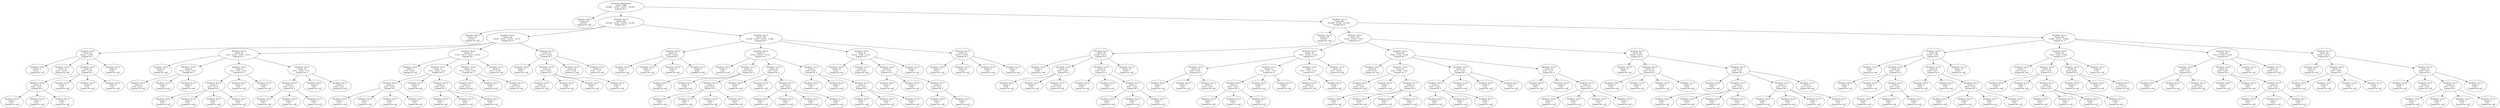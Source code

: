 digraph voting {
decisionDecisionNode4aab7165[label="Attribute: null=Infinity
Count: 1396
0.0:982   3.0:52   2.0:55   1.0:307   
Expand On: 5"];decisionDecisionNode4aab7165 -> decisionDecisionNode3da1c42f;
decisionDecisionNode3da1c42f[label="Attribute: 5=0.0
Count: 476
0.0:476   
Expand On: null"];decisionDecisionNode4aab7165 -> decisionDecisionNode47570945;
decisionDecisionNode47570945[label="Attribute: 5=2.0
Count: 459
0.0:220   3.0:52   2.0:26   1.0:161   
Expand On: 3"];decisionDecisionNode47570945 -> decisionDecisionNode2321b59a;
decisionDecisionNode2321b59a[label="Attribute: 3=0.0
Count: 151
0.0:151   
Expand On: null"];decisionDecisionNode47570945 -> decisionDecisionNode7a19a37a;
decisionDecisionNode7a19a37a[label="Attribute: 3=2.0
Count: 152
0.0:40   3.0:27   2.0:10   1.0:75   
Expand On: 0"];decisionDecisionNode7a19a37a -> decisionDecisionNode293bdd36;
decisionDecisionNode293bdd36[label="Attribute: 0=0.0
Count: 42
0.0:22   1.0:20   
Expand On: 1"];decisionDecisionNode293bdd36 -> decisionDecisionNode19381960;
decisionDecisionNode19381960[label="Attribute: 1=0.0
Count: 11
0.0:11   
Expand On: null"];decisionDecisionNode293bdd36 -> decisionDecisionNode3209fa8f;
decisionDecisionNode3209fa8f[label="Attribute: 1=3.0
Count: 12
0.0:1   1.0:11   
Expand On: null"];decisionDecisionNode293bdd36 -> decisionDecisionNode2d20dbf3;
decisionDecisionNode2d20dbf3[label="Attribute: 1=2.0
Count: 10
0.0:1   1.0:9   
Expand On: 2"];decisionDecisionNode2d20dbf3 -> decisionDecisionNode484845aa;
decisionDecisionNode484845aa[label="Attribute: 2=0.0
Count: 3
0.0:1   1.0:2   
Expand On: 4"];decisionDecisionNode484845aa -> decisionDecisionNoded5c0f9;
decisionDecisionNoded5c0f9[label="Attribute: 4=0.0
Count: 1
0.0:1   
Expand On: null"];decisionDecisionNode484845aa -> decisionDecisionNode25786286;
decisionDecisionNode25786286[label="Attribute: 4=2.0
Count: 1
1.0:1   
Expand On: null"];decisionDecisionNode484845aa -> decisionDecisionNode28c5ea2;
decisionDecisionNode28c5ea2[label="Attribute: 4=1.0
Count: 1
1.0:1   
Expand On: null"];decisionDecisionNode2d20dbf3 -> decisionDecisionNode4d98defc;
decisionDecisionNode4d98defc[label="Attribute: 2=3.0
Count: 3
1.0:3   
Expand On: null"];decisionDecisionNode2d20dbf3 -> decisionDecisionNode6f579a30;
decisionDecisionNode6f579a30[label="Attribute: 2=2.0
Count: 2
1.0:2   
Expand On: null"];decisionDecisionNode2d20dbf3 -> decisionDecisionNode604bfe6b;
decisionDecisionNode604bfe6b[label="Attribute: 2=1.0
Count: 2
1.0:2   
Expand On: null"];decisionDecisionNode293bdd36 -> decisionDecisionNode1d2c5431;
decisionDecisionNode1d2c5431[label="Attribute: 1=1.0
Count: 9
0.0:9   
Expand On: null"];decisionDecisionNode7a19a37a -> decisionDecisionNode494b6bed;
decisionDecisionNode494b6bed[label="Attribute: 0=3.0
Count: 38
0.0:3   3.0:16   2.0:6   1.0:13   
Expand On: 1"];decisionDecisionNode494b6bed -> decisionDecisionNode769aba32;
decisionDecisionNode769aba32[label="Attribute: 1=0.0
Count: 10
1.0:10   
Expand On: null"];decisionDecisionNode494b6bed -> decisionDecisionNode28366573;
decisionDecisionNode28366573[label="Attribute: 1=3.0
Count: 9
0.0:1   3.0:5   2.0:3   
Expand On: 4"];decisionDecisionNode28366573 -> decisionDecisionNodeb3e75a5;
decisionDecisionNodeb3e75a5[label="Attribute: 4=0.0
Count: 4
0.0:1   2.0:3   
Expand On: null"];decisionDecisionNode28366573 -> decisionDecisionNode319da967;
decisionDecisionNode319da967[label="Attribute: 4=2.0
Count: 3
3.0:3   
Expand On: null"];decisionDecisionNode28366573 -> decisionDecisionNode65dcc2a3;
decisionDecisionNode65dcc2a3[label="Attribute: 4=1.0
Count: 2
3.0:2   
Expand On: null"];decisionDecisionNode494b6bed -> decisionDecisionNode6e8f94;
decisionDecisionNode6e8f94[label="Attribute: 1=2.0
Count: 9
0.0:1   3.0:5   2.0:3   
Expand On: 4"];decisionDecisionNode6e8f94 -> decisionDecisionNode5a943dc4;
decisionDecisionNode5a943dc4[label="Attribute: 4=0.0
Count: 4
0.0:1   2.0:3   
Expand On: 2"];decisionDecisionNode5a943dc4 -> decisionDecisionNode3a633d51;
decisionDecisionNode3a633d51[label="Attribute: 2=0.0
Count: 1
0.0:1   
Expand On: null"];decisionDecisionNode5a943dc4 -> decisionDecisionNode494eaec9;
decisionDecisionNode494eaec9[label="Attribute: 2=3.0
Count: 1
2.0:1   
Expand On: null"];decisionDecisionNode5a943dc4 -> decisionDecisionNode4cb533b8;
decisionDecisionNode4cb533b8[label="Attribute: 2=2.0
Count: 1
2.0:1   
Expand On: null"];decisionDecisionNode5a943dc4 -> decisionDecisionNodec569c60;
decisionDecisionNodec569c60[label="Attribute: 2=1.0
Count: 1
2.0:1   
Expand On: null"];decisionDecisionNode6e8f94 -> decisionDecisionNodea3468f4;
decisionDecisionNodea3468f4[label="Attribute: 4=2.0
Count: 3
3.0:3   
Expand On: null"];decisionDecisionNode6e8f94 -> decisionDecisionNode76d67067;
decisionDecisionNode76d67067[label="Attribute: 4=1.0
Count: 2
3.0:2   
Expand On: null"];decisionDecisionNode494b6bed -> decisionDecisionNode786db724;
decisionDecisionNode786db724[label="Attribute: 1=1.0
Count: 10
0.0:1   3.0:6   1.0:3   
Expand On: 4"];decisionDecisionNode786db724 -> decisionDecisionNode6b12da40;
decisionDecisionNode6b12da40[label="Attribute: 4=0.0
Count: 3
0.0:1   1.0:2   
Expand On: 2"];decisionDecisionNode6b12da40 -> decisionDecisionNode22b6d6ab;
decisionDecisionNode22b6d6ab[label="Attribute: 2=0.0
Count: 1
0.0:1   
Expand On: null"];decisionDecisionNode6b12da40 -> decisionDecisionNode11c7865b;
decisionDecisionNode11c7865b[label="Attribute: 2=2.0
Count: 1
1.0:1   
Expand On: null"];decisionDecisionNode6b12da40 -> decisionDecisionNode4245c97b;
decisionDecisionNode4245c97b[label="Attribute: 2=1.0
Count: 1
1.0:1   
Expand On: null"];decisionDecisionNode786db724 -> decisionDecisionNode73aecc3a;
decisionDecisionNode73aecc3a[label="Attribute: 4=2.0
Count: 4
3.0:4   
Expand On: null"];decisionDecisionNode786db724 -> decisionDecisionNode58e22f2b;
decisionDecisionNode58e22f2b[label="Attribute: 4=1.0
Count: 3
3.0:2   1.0:1   
Expand On: null"];decisionDecisionNode7a19a37a -> decisionDecisionNode6986dda3;
decisionDecisionNode6986dda3[label="Attribute: 0=2.0
Count: 37
0.0:4   3.0:11   2.0:4   1.0:18   
Expand On: 1"];decisionDecisionNode6986dda3 -> decisionDecisionNode15412e75;
decisionDecisionNode15412e75[label="Attribute: 1=0.0
Count: 7
0.0:1   1.0:6   
Expand On: null"];decisionDecisionNode6986dda3 -> decisionDecisionNode6a510e39;
decisionDecisionNode6a510e39[label="Attribute: 1=3.0
Count: 11
0.0:1   3.0:6   2.0:4   
Expand On: 4"];decisionDecisionNode6a510e39 -> decisionDecisionNode6f7cf6b6;
decisionDecisionNode6f7cf6b6[label="Attribute: 4=0.0
Count: 4
0.0:1   2.0:3   
Expand On: 2"];decisionDecisionNode6f7cf6b6 -> decisionDecisionNode75295fe8;
decisionDecisionNode75295fe8[label="Attribute: 2=0.0
Count: 1
0.0:1   
Expand On: null"];decisionDecisionNode6f7cf6b6 -> decisionDecisionNode6f57b46f;
decisionDecisionNode6f57b46f[label="Attribute: 2=3.0
Count: 1
2.0:1   
Expand On: null"];decisionDecisionNode6f7cf6b6 -> decisionDecisionNode67071c84;
decisionDecisionNode67071c84[label="Attribute: 2=2.0
Count: 1
2.0:1   
Expand On: null"];decisionDecisionNode6f7cf6b6 -> decisionDecisionNode3e152f4;
decisionDecisionNode3e152f4[label="Attribute: 2=1.0
Count: 1
2.0:1   
Expand On: null"];decisionDecisionNode6a510e39 -> decisionDecisionNode3e0d1329;
decisionDecisionNode3e0d1329[label="Attribute: 4=2.0
Count: 4
3.0:4   
Expand On: null"];decisionDecisionNode6a510e39 -> decisionDecisionNode4c650892;
decisionDecisionNode4c650892[label="Attribute: 4=1.0
Count: 3
3.0:2   2.0:1   
Expand On: 2"];decisionDecisionNode4c650892 -> decisionDecisionNode7d15d06c;
decisionDecisionNode7d15d06c[label="Attribute: 2=0.0
Count: 1
2.0:1   
Expand On: null"];decisionDecisionNode4c650892 -> decisionDecisionNode2326a29c;
decisionDecisionNode2326a29c[label="Attribute: 2=3.0
Count: 1
3.0:1   
Expand On: null"];decisionDecisionNode4c650892 -> decisionDecisionNode3d7dc1cb;
decisionDecisionNode3d7dc1cb[label="Attribute: 2=2.0
Count: 1
3.0:1   
Expand On: null"];decisionDecisionNode6986dda3 -> decisionDecisionNodeb3e15f7;
decisionDecisionNodeb3e15f7[label="Attribute: 1=2.0
Count: 10
0.0:1   3.0:5   1.0:4   
Expand On: 4"];decisionDecisionNodeb3e15f7 -> decisionDecisionNode191410e5;
decisionDecisionNode191410e5[label="Attribute: 4=0.0
Count: 4
0.0:1   1.0:3   
Expand On: null"];decisionDecisionNodeb3e15f7 -> decisionDecisionNode7461373f;
decisionDecisionNode7461373f[label="Attribute: 4=2.0
Count: 3
3.0:3   
Expand On: null"];decisionDecisionNodeb3e15f7 -> decisionDecisionNode1a7244ca;
decisionDecisionNode1a7244ca[label="Attribute: 4=1.0
Count: 3
3.0:2   1.0:1   
Expand On: null"];decisionDecisionNode6986dda3 -> decisionDecisionNode44023756;
decisionDecisionNode44023756[label="Attribute: 1=1.0
Count: 9
0.0:1   1.0:8   
Expand On: null"];decisionDecisionNode7a19a37a -> decisionDecisionNode6d7f11fb;
decisionDecisionNode6d7f11fb[label="Attribute: 0=1.0
Count: 35
0.0:11   1.0:24   
Expand On: 1"];decisionDecisionNode6d7f11fb -> decisionDecisionNode3175ade6;
decisionDecisionNode3175ade6[label="Attribute: 1=0.0
Count: 8
0.0:8   
Expand On: null"];decisionDecisionNode6d7f11fb -> decisionDecisionNode24ebf068;
decisionDecisionNode24ebf068[label="Attribute: 1=3.0
Count: 9
0.0:1   1.0:8   
Expand On: 2"];decisionDecisionNode24ebf068 -> decisionDecisionNode7df44ec7;
decisionDecisionNode7df44ec7[label="Attribute: 2=0.0
Count: 2
0.0:1   1.0:1   
Expand On: null"];decisionDecisionNode24ebf068 -> decisionDecisionNode32602b6b;
decisionDecisionNode32602b6b[label="Attribute: 2=3.0
Count: 2
1.0:2   
Expand On: null"];decisionDecisionNode24ebf068 -> decisionDecisionNode47c297a3;
decisionDecisionNode47c297a3[label="Attribute: 2=2.0
Count: 3
1.0:3   
Expand On: null"];decisionDecisionNode24ebf068 -> decisionDecisionNode38717323;
decisionDecisionNode38717323[label="Attribute: 2=1.0
Count: 2
1.0:2   
Expand On: null"];decisionDecisionNode6d7f11fb -> decisionDecisionNode203e1bc8;
decisionDecisionNode203e1bc8[label="Attribute: 1=2.0
Count: 10
0.0:1   1.0:9   
Expand On: null"];decisionDecisionNode6d7f11fb -> decisionDecisionNode4d91f801;
decisionDecisionNode4d91f801[label="Attribute: 1=1.0
Count: 8
0.0:1   1.0:7   
Expand On: null"];decisionDecisionNode47570945 -> decisionDecisionNode2a313170;
decisionDecisionNode2a313170[label="Attribute: 3=1.0
Count: 156
0.0:29   3.0:25   2.0:16   1.0:86   
Expand On: 0"];decisionDecisionNode2a313170 -> decisionDecisionNode3a4c5b4;
decisionDecisionNode3a4c5b4[label="Attribute: 0=0.0
Count: 37
0.0:18   1.0:19   
Expand On: 1"];decisionDecisionNode3a4c5b4 -> decisionDecisionNode36afae4a;
decisionDecisionNode36afae4a[label="Attribute: 1=0.0
Count: 9
0.0:9   
Expand On: null"];decisionDecisionNode3a4c5b4 -> decisionDecisionNode47db9852;
decisionDecisionNode47db9852[label="Attribute: 1=3.0
Count: 11
1.0:11   
Expand On: null"];decisionDecisionNode3a4c5b4 -> decisionDecisionNode21ed5459;
decisionDecisionNode21ed5459[label="Attribute: 1=2.0
Count: 8
1.0:8   
Expand On: null"];decisionDecisionNode3a4c5b4 -> decisionDecisionNode643cb075;
decisionDecisionNode643cb075[label="Attribute: 1=1.0
Count: 9
0.0:9   
Expand On: null"];decisionDecisionNode2a313170 -> decisionDecisionNode4c6504bc;
decisionDecisionNode4c6504bc[label="Attribute: 0=3.0
Count: 37
3.0:15   2.0:10   1.0:12   
Expand On: 1"];decisionDecisionNode4c6504bc -> decisionDecisionNode7c19f9d2;
decisionDecisionNode7c19f9d2[label="Attribute: 1=0.0
Count: 8
1.0:8   
Expand On: null"];decisionDecisionNode4c6504bc -> decisionDecisionNoded6089a5;
decisionDecisionNoded6089a5[label="Attribute: 1=3.0
Count: 11
3.0:6   2.0:5   
Expand On: 4"];decisionDecisionNoded6089a5 -> decisionDecisionNode3cecb67f;
decisionDecisionNode3cecb67f[label="Attribute: 4=0.0
Count: 3
2.0:3   
Expand On: null"];decisionDecisionNoded6089a5 -> decisionDecisionNode58c16b18;
decisionDecisionNode58c16b18[label="Attribute: 4=2.0
Count: 4
3.0:4   
Expand On: null"];decisionDecisionNoded6089a5 -> decisionDecisionNode25e222e;
decisionDecisionNode25e222e[label="Attribute: 4=1.0
Count: 4
3.0:2   2.0:2   
Expand On: 2"];decisionDecisionNode25e222e -> decisionDecisionNode7215fb38;
decisionDecisionNode7215fb38[label="Attribute: 2=0.0
Count: 1
2.0:1   
Expand On: null"];decisionDecisionNode25e222e -> decisionDecisionNode120540c;
decisionDecisionNode120540c[label="Attribute: 2=3.0
Count: 1
3.0:1   
Expand On: null"];decisionDecisionNode25e222e -> decisionDecisionNode716de067;
decisionDecisionNode716de067[label="Attribute: 2=2.0
Count: 1
3.0:1   
Expand On: null"];decisionDecisionNode25e222e -> decisionDecisionNode64a7c45e;
decisionDecisionNode64a7c45e[label="Attribute: 2=1.0
Count: 1
2.0:1   
Expand On: null"];decisionDecisionNode4c6504bc -> decisionDecisionNode424d2af2;
decisionDecisionNode424d2af2[label="Attribute: 1=2.0
Count: 10
3.0:5   2.0:5   
Expand On: 4"];decisionDecisionNode424d2af2 -> decisionDecisionNode583e97df;
decisionDecisionNode583e97df[label="Attribute: 4=0.0
Count: 3
2.0:3   
Expand On: null"];decisionDecisionNode424d2af2 -> decisionDecisionNode7564debb;
decisionDecisionNode7564debb[label="Attribute: 4=2.0
Count: 3
3.0:3   
Expand On: null"];decisionDecisionNode424d2af2 -> decisionDecisionNode315b0333;
decisionDecisionNode315b0333[label="Attribute: 4=1.0
Count: 4
3.0:2   2.0:2   
Expand On: 2"];decisionDecisionNode315b0333 -> decisionDecisionNode4e2f2295;
decisionDecisionNode4e2f2295[label="Attribute: 2=0.0
Count: 1
2.0:1   
Expand On: null"];decisionDecisionNode315b0333 -> decisionDecisionNode78878c4c;
decisionDecisionNode78878c4c[label="Attribute: 2=3.0
Count: 1
3.0:1   
Expand On: null"];decisionDecisionNode315b0333 -> decisionDecisionNodeb0c0f66;
decisionDecisionNodeb0c0f66[label="Attribute: 2=2.0
Count: 1
3.0:1   
Expand On: null"];decisionDecisionNode315b0333 -> decisionDecisionNode44c6f734;
decisionDecisionNode44c6f734[label="Attribute: 2=1.0
Count: 1
2.0:1   
Expand On: null"];decisionDecisionNode4c6504bc -> decisionDecisionNode628f9a32;
decisionDecisionNode628f9a32[label="Attribute: 1=1.0
Count: 8
3.0:4   1.0:4   
Expand On: 4"];decisionDecisionNode628f9a32 -> decisionDecisionNode41d47b2b;
decisionDecisionNode41d47b2b[label="Attribute: 4=0.0
Count: 2
1.0:2   
Expand On: null"];decisionDecisionNode628f9a32 -> decisionDecisionNode64e265d0;
decisionDecisionNode64e265d0[label="Attribute: 4=2.0
Count: 3
3.0:3   
Expand On: null"];decisionDecisionNode628f9a32 -> decisionDecisionNode4b8a6e6e;
decisionDecisionNode4b8a6e6e[label="Attribute: 4=1.0
Count: 3
3.0:1   1.0:2   
Expand On: 2"];decisionDecisionNode4b8a6e6e -> decisionDecisionNode6d581e80;
decisionDecisionNode6d581e80[label="Attribute: 2=0.0
Count: 1
1.0:1   
Expand On: null"];decisionDecisionNode4b8a6e6e -> decisionDecisionNode343a9d95;
decisionDecisionNode343a9d95[label="Attribute: 2=3.0
Count: 1
3.0:1   
Expand On: null"];decisionDecisionNode4b8a6e6e -> decisionDecisionNode743fbbfc;
decisionDecisionNode743fbbfc[label="Attribute: 2=1.0
Count: 1
1.0:1   
Expand On: null"];decisionDecisionNode2a313170 -> decisionDecisionNode44ed904;
decisionDecisionNode44ed904[label="Attribute: 0=2.0
Count: 41
3.0:10   2.0:6   1.0:25   
Expand On: 1"];decisionDecisionNode44ed904 -> decisionDecisionNode548997d1;
decisionDecisionNode548997d1[label="Attribute: 1=0.0
Count: 12
1.0:12   
Expand On: null"];decisionDecisionNode44ed904 -> decisionDecisionNode154e45b3;
decisionDecisionNode154e45b3[label="Attribute: 1=3.0
Count: 11
3.0:5   2.0:6   
Expand On: null"];decisionDecisionNode44ed904 -> decisionDecisionNode45c1f5b2;
decisionDecisionNode45c1f5b2[label="Attribute: 1=2.0
Count: 9
3.0:5   1.0:4   
Expand On: 4"];decisionDecisionNode45c1f5b2 -> decisionDecisionNode40e99ce5;
decisionDecisionNode40e99ce5[label="Attribute: 4=0.0
Count: 3
1.0:3   
Expand On: null"];decisionDecisionNode45c1f5b2 -> decisionDecisionNode293b9fae;
decisionDecisionNode293b9fae[label="Attribute: 4=2.0
Count: 4
3.0:4   
Expand On: null"];decisionDecisionNode45c1f5b2 -> decisionDecisionNode9706da8;
decisionDecisionNode9706da8[label="Attribute: 4=1.0
Count: 2
3.0:1   1.0:1   
Expand On: 2"];decisionDecisionNode9706da8 -> decisionDecisionNode342f356f;
decisionDecisionNode342f356f[label="Attribute: 2=0.0
Count: 1
1.0:1   
Expand On: null"];decisionDecisionNode9706da8 -> decisionDecisionNode75d252d;
decisionDecisionNode75d252d[label="Attribute: 2=3.0
Count: 1
3.0:1   
Expand On: null"];decisionDecisionNode44ed904 -> decisionDecisionNode7433b121;
decisionDecisionNode7433b121[label="Attribute: 1=1.0
Count: 9
1.0:9   
Expand On: null"];decisionDecisionNode2a313170 -> decisionDecisionNode6db22920;
decisionDecisionNode6db22920[label="Attribute: 0=1.0
Count: 41
0.0:11   1.0:30   
Expand On: 1"];decisionDecisionNode6db22920 -> decisionDecisionNode4baa2c23;
decisionDecisionNode4baa2c23[label="Attribute: 1=0.0
Count: 11
0.0:11   
Expand On: null"];decisionDecisionNode6db22920 -> decisionDecisionNode1137d4a4;
decisionDecisionNode1137d4a4[label="Attribute: 1=3.0
Count: 12
1.0:12   
Expand On: null"];decisionDecisionNode6db22920 -> decisionDecisionNode686963d0;
decisionDecisionNode686963d0[label="Attribute: 1=2.0
Count: 9
1.0:9   
Expand On: null"];decisionDecisionNode6db22920 -> decisionDecisionNode5f18223d;
decisionDecisionNode5f18223d[label="Attribute: 1=1.0
Count: 9
1.0:9   
Expand On: null"];decisionDecisionNode4aab7165 -> decisionDecisionNode29700391;
decisionDecisionNode29700391[label="Attribute: 5=1.0
Count: 461
0.0:286   2.0:29   1.0:146   
Expand On: 3"];decisionDecisionNode29700391 -> decisionDecisionNode78fa39d7;
decisionDecisionNode78fa39d7[label="Attribute: 3=0.0
Count: 155
0.0:155   
Expand On: null"];decisionDecisionNode29700391 -> decisionDecisionNode73eb904d;
decisionDecisionNode73eb904d[label="Attribute: 3=2.0
Count: 156
0.0:63   2.0:16   1.0:77   
Expand On: 0"];decisionDecisionNode73eb904d -> decisionDecisionNode6e4eeaaf;
decisionDecisionNode6e4eeaaf[label="Attribute: 0=0.0
Count: 39
0.0:28   1.0:11   
Expand On: 1"];decisionDecisionNode6e4eeaaf -> decisionDecisionNode7f11bfbc;
decisionDecisionNode7f11bfbc[label="Attribute: 1=0.0
Count: 9
0.0:9   
Expand On: null"];decisionDecisionNode6e4eeaaf -> decisionDecisionNode664310d0;
decisionDecisionNode664310d0[label="Attribute: 1=3.0
Count: 11
0.0:5   1.0:6   
Expand On: 4"];decisionDecisionNode664310d0 -> decisionDecisionNode3d04fc23;
decisionDecisionNode3d04fc23[label="Attribute: 4=0.0
Count: 4
0.0:4   
Expand On: null"];decisionDecisionNode664310d0 -> decisionDecisionNode12457d21;
decisionDecisionNode12457d21[label="Attribute: 4=2.0
Count: 3
1.0:3   
Expand On: null"];decisionDecisionNode664310d0 -> decisionDecisionNode101a0ae6;
decisionDecisionNode101a0ae6[label="Attribute: 4=1.0
Count: 4
0.0:1   1.0:3   
Expand On: null"];decisionDecisionNode6e4eeaaf -> decisionDecisionNode1dc18a4c;
decisionDecisionNode1dc18a4c[label="Attribute: 1=2.0
Count: 9
0.0:4   1.0:5   
Expand On: 4"];decisionDecisionNode1dc18a4c -> decisionDecisionNoded5e92d7;
decisionDecisionNoded5e92d7[label="Attribute: 4=0.0
Count: 3
0.0:3   
Expand On: null"];decisionDecisionNode1dc18a4c -> decisionDecisionNode3bfa681c;
decisionDecisionNode3bfa681c[label="Attribute: 4=2.0
Count: 3
1.0:3   
Expand On: null"];decisionDecisionNode1dc18a4c -> decisionDecisionNode34c92507;
decisionDecisionNode34c92507[label="Attribute: 4=1.0
Count: 3
0.0:1   1.0:2   
Expand On: 2"];decisionDecisionNode34c92507 -> decisionDecisionNode19e09a4;
decisionDecisionNode19e09a4[label="Attribute: 2=0.0
Count: 1
0.0:1   
Expand On: null"];decisionDecisionNode34c92507 -> decisionDecisionNode2e8aeed0;
decisionDecisionNode2e8aeed0[label="Attribute: 2=2.0
Count: 1
1.0:1   
Expand On: null"];decisionDecisionNode34c92507 -> decisionDecisionNode2344b18f;
decisionDecisionNode2344b18f[label="Attribute: 2=1.0
Count: 1
1.0:1   
Expand On: null"];decisionDecisionNode6e4eeaaf -> decisionDecisionNode72e5355f;
decisionDecisionNode72e5355f[label="Attribute: 1=1.0
Count: 10
0.0:10   
Expand On: null"];decisionDecisionNode73eb904d -> decisionDecisionNode26132ae7;
decisionDecisionNode26132ae7[label="Attribute: 0=3.0
Count: 38
0.0:7   2.0:10   1.0:21   
Expand On: 1"];decisionDecisionNode26132ae7 -> decisionDecisionNode3465b738;
decisionDecisionNode3465b738[label="Attribute: 1=0.0
Count: 10
0.0:4   1.0:6   
Expand On: 4"];decisionDecisionNode3465b738 -> decisionDecisionNode1dfd868;
decisionDecisionNode1dfd868[label="Attribute: 4=0.0
Count: 3
0.0:3   
Expand On: null"];decisionDecisionNode3465b738 -> decisionDecisionNodeef894ce;
decisionDecisionNodeef894ce[label="Attribute: 4=2.0
Count: 3
1.0:3   
Expand On: null"];decisionDecisionNode3465b738 -> decisionDecisionNode61f1680f;
decisionDecisionNode61f1680f[label="Attribute: 4=1.0
Count: 4
0.0:1   1.0:3   
Expand On: null"];decisionDecisionNode26132ae7 -> decisionDecisionNode2fe6e305;
decisionDecisionNode2fe6e305[label="Attribute: 1=3.0
Count: 10
0.0:1   2.0:7   1.0:2   
Expand On: 4"];decisionDecisionNode2fe6e305 -> decisionDecisionNode5f4275d4;
decisionDecisionNode5f4275d4[label="Attribute: 4=0.0
Count: 3
0.0:1   1.0:2   
Expand On: 2"];decisionDecisionNode5f4275d4 -> decisionDecisionNode445e228;
decisionDecisionNode445e228[label="Attribute: 2=0.0
Count: 1
0.0:1   
Expand On: null"];decisionDecisionNode5f4275d4 -> decisionDecisionNode802b249;
decisionDecisionNode802b249[label="Attribute: 2=3.0
Count: 1
1.0:1   
Expand On: null"];decisionDecisionNode5f4275d4 -> decisionDecisionNode6906daba;
decisionDecisionNode6906daba[label="Attribute: 2=2.0
Count: 1
1.0:1   
Expand On: null"];decisionDecisionNode2fe6e305 -> decisionDecisionNode41021f34;
decisionDecisionNode41021f34[label="Attribute: 4=2.0
Count: 4
2.0:4   
Expand On: null"];decisionDecisionNode2fe6e305 -> decisionDecisionNode724eb043;
decisionDecisionNode724eb043[label="Attribute: 4=1.0
Count: 3
2.0:3   
Expand On: null"];decisionDecisionNode26132ae7 -> decisionDecisionNodec163956;
decisionDecisionNodec163956[label="Attribute: 1=2.0
Count: 7
0.0:1   2.0:3   1.0:3   
Expand On: 4"];decisionDecisionNodec163956 -> decisionDecisionNode70e434d;
decisionDecisionNode70e434d[label="Attribute: 4=0.0
Count: 4
0.0:1   1.0:3   
Expand On: null"];decisionDecisionNodec163956 -> decisionDecisionNode396477d9;
decisionDecisionNode396477d9[label="Attribute: 4=2.0
Count: 3
2.0:3   
Expand On: null"];decisionDecisionNode26132ae7 -> decisionDecisionNode72f864fe;
decisionDecisionNode72f864fe[label="Attribute: 1=1.0
Count: 11
0.0:1   1.0:10   
Expand On: null"];decisionDecisionNode73eb904d -> decisionDecisionNode11ae9aaa;
decisionDecisionNode11ae9aaa[label="Attribute: 0=2.0
Count: 40
0.0:8   2.0:6   1.0:26   
Expand On: 1"];decisionDecisionNode11ae9aaa -> decisionDecisionNode5e2c17f7;
decisionDecisionNode5e2c17f7[label="Attribute: 1=0.0
Count: 9
0.0:3   1.0:6   
Expand On: null"];decisionDecisionNode11ae9aaa -> decisionDecisionNode20d9896e;
decisionDecisionNode20d9896e[label="Attribute: 1=3.0
Count: 11
0.0:1   2.0:6   1.0:4   
Expand On: 4"];decisionDecisionNode20d9896e -> decisionDecisionNode29cda59b;
decisionDecisionNode29cda59b[label="Attribute: 4=0.0
Count: 4
0.0:1   1.0:3   
Expand On: null"];decisionDecisionNode20d9896e -> decisionDecisionNode7c33788d;
decisionDecisionNode7c33788d[label="Attribute: 4=2.0
Count: 3
2.0:3   
Expand On: null"];decisionDecisionNode20d9896e -> decisionDecisionNode172fb0af;
decisionDecisionNode172fb0af[label="Attribute: 4=1.0
Count: 4
2.0:3   1.0:1   
Expand On: 2"];decisionDecisionNode172fb0af -> decisionDecisionNode3bf8bd0d;
decisionDecisionNode3bf8bd0d[label="Attribute: 2=0.0
Count: 1
1.0:1   
Expand On: null"];decisionDecisionNode172fb0af -> decisionDecisionNode4743bf3d;
decisionDecisionNode4743bf3d[label="Attribute: 2=3.0
Count: 1
2.0:1   
Expand On: null"];decisionDecisionNode172fb0af -> decisionDecisionNode30c06258;
decisionDecisionNode30c06258[label="Attribute: 2=2.0
Count: 1
2.0:1   
Expand On: null"];decisionDecisionNode172fb0af -> decisionDecisionNode26789869;
decisionDecisionNode26789869[label="Attribute: 2=1.0
Count: 1
2.0:1   
Expand On: null"];decisionDecisionNode11ae9aaa -> decisionDecisionNode375e293a;
decisionDecisionNode375e293a[label="Attribute: 1=2.0
Count: 10
0.0:1   1.0:9   
Expand On: 2"];decisionDecisionNode375e293a -> decisionDecisionNode6e4bb3c;
decisionDecisionNode6e4bb3c[label="Attribute: 2=0.0
Count: 3
0.0:1   1.0:2   
Expand On: 4"];decisionDecisionNode6e4bb3c -> decisionDecisionNode12c063ad;
decisionDecisionNode12c063ad[label="Attribute: 4=0.0
Count: 1
0.0:1   
Expand On: null"];decisionDecisionNode6e4bb3c -> decisionDecisionNode14cffc79;
decisionDecisionNode14cffc79[label="Attribute: 4=2.0
Count: 1
1.0:1   
Expand On: null"];decisionDecisionNode6e4bb3c -> decisionDecisionNode62c8769b;
decisionDecisionNode62c8769b[label="Attribute: 4=1.0
Count: 1
1.0:1   
Expand On: null"];decisionDecisionNode375e293a -> decisionDecisionNode56e2ecc7;
decisionDecisionNode56e2ecc7[label="Attribute: 2=3.0
Count: 2
1.0:2   
Expand On: null"];decisionDecisionNode375e293a -> decisionDecisionNode4c272961;
decisionDecisionNode4c272961[label="Attribute: 2=2.0
Count: 2
1.0:2   
Expand On: null"];decisionDecisionNode375e293a -> decisionDecisionNode1f0dc656;
decisionDecisionNode1f0dc656[label="Attribute: 2=1.0
Count: 3
1.0:3   
Expand On: null"];decisionDecisionNode11ae9aaa -> decisionDecisionNode41584807;
decisionDecisionNode41584807[label="Attribute: 1=1.0
Count: 10
0.0:3   1.0:7   
Expand On: 4"];decisionDecisionNode41584807 -> decisionDecisionNodeae0e515;
decisionDecisionNodeae0e515[label="Attribute: 4=0.0
Count: 2
0.0:2   
Expand On: null"];decisionDecisionNode41584807 -> decisionDecisionNode32dfcb47;
decisionDecisionNode32dfcb47[label="Attribute: 4=2.0
Count: 4
1.0:4   
Expand On: null"];decisionDecisionNode41584807 -> decisionDecisionNode29abc69;
decisionDecisionNode29abc69[label="Attribute: 4=1.0
Count: 4
0.0:1   1.0:3   
Expand On: 2"];decisionDecisionNode29abc69 -> decisionDecisionNode7cc792d4;
decisionDecisionNode7cc792d4[label="Attribute: 2=0.0
Count: 1
0.0:1   
Expand On: null"];decisionDecisionNode29abc69 -> decisionDecisionNode1278dc4c;
decisionDecisionNode1278dc4c[label="Attribute: 2=3.0
Count: 1
1.0:1   
Expand On: null"];decisionDecisionNode29abc69 -> decisionDecisionNode3cc70b0d;
decisionDecisionNode3cc70b0d[label="Attribute: 2=2.0
Count: 1
1.0:1   
Expand On: null"];decisionDecisionNode29abc69 -> decisionDecisionNode2fa6a1a7;
decisionDecisionNode2fa6a1a7[label="Attribute: 2=1.0
Count: 1
1.0:1   
Expand On: null"];decisionDecisionNode73eb904d -> decisionDecisionNode64bef361;
decisionDecisionNode64bef361[label="Attribute: 0=1.0
Count: 39
0.0:20   1.0:19   
Expand On: 4"];decisionDecisionNode64bef361 -> decisionDecisionNode345c98f3;
decisionDecisionNode345c98f3[label="Attribute: 4=0.0
Count: 11
0.0:11   
Expand On: null"];decisionDecisionNode64bef361 -> decisionDecisionNode2b3d9460;
decisionDecisionNode2b3d9460[label="Attribute: 4=2.0
Count: 15
0.0:3   1.0:12   
Expand On: 1"];decisionDecisionNode2b3d9460 -> decisionDecisionNode57d840cd;
decisionDecisionNode57d840cd[label="Attribute: 1=0.0
Count: 3
0.0:3   
Expand On: null"];decisionDecisionNode2b3d9460 -> decisionDecisionNode36867fc9;
decisionDecisionNode36867fc9[label="Attribute: 1=3.0
Count: 4
1.0:4   
Expand On: null"];decisionDecisionNode2b3d9460 -> decisionDecisionNode382f8116;
decisionDecisionNode382f8116[label="Attribute: 1=2.0
Count: 4
1.0:4   
Expand On: null"];decisionDecisionNode2b3d9460 -> decisionDecisionNode36c3e82b;
decisionDecisionNode36c3e82b[label="Attribute: 1=1.0
Count: 4
1.0:4   
Expand On: null"];decisionDecisionNode64bef361 -> decisionDecisionNode77bf7b23;
decisionDecisionNode77bf7b23[label="Attribute: 4=1.0
Count: 13
0.0:6   1.0:7   
Expand On: 1"];decisionDecisionNode77bf7b23 -> decisionDecisionNode3c2d7440;
decisionDecisionNode3c2d7440[label="Attribute: 1=0.0
Count: 3
0.0:3   
Expand On: null"];decisionDecisionNode77bf7b23 -> decisionDecisionNode4c2b349d;
decisionDecisionNode4c2b349d[label="Attribute: 1=3.0
Count: 4
0.0:1   1.0:3   
Expand On: 2"];decisionDecisionNode4c2b349d -> decisionDecisionNode288b567c;
decisionDecisionNode288b567c[label="Attribute: 2=0.0
Count: 1
0.0:1   
Expand On: null"];decisionDecisionNode4c2b349d -> decisionDecisionNode53dafbaf;
decisionDecisionNode53dafbaf[label="Attribute: 2=3.0
Count: 1
1.0:1   
Expand On: null"];decisionDecisionNode4c2b349d -> decisionDecisionNode4dc1c92b;
decisionDecisionNode4dc1c92b[label="Attribute: 2=2.0
Count: 1
1.0:1   
Expand On: null"];decisionDecisionNode4c2b349d -> decisionDecisionNode6d7e4dee;
decisionDecisionNode6d7e4dee[label="Attribute: 2=1.0
Count: 1
1.0:1   
Expand On: null"];decisionDecisionNode77bf7b23 -> decisionDecisionNode7f2e7c6a;
decisionDecisionNode7f2e7c6a[label="Attribute: 1=2.0
Count: 4
0.0:1   1.0:3   
Expand On: 2"];decisionDecisionNode7f2e7c6a -> decisionDecisionNode44ea5461;
decisionDecisionNode44ea5461[label="Attribute: 2=0.0
Count: 1
0.0:1   
Expand On: null"];decisionDecisionNode7f2e7c6a -> decisionDecisionNode7449cf9f;
decisionDecisionNode7449cf9f[label="Attribute: 2=3.0
Count: 1
1.0:1   
Expand On: null"];decisionDecisionNode7f2e7c6a -> decisionDecisionNode19de0b5e;
decisionDecisionNode19de0b5e[label="Attribute: 2=2.0
Count: 1
1.0:1   
Expand On: null"];decisionDecisionNode7f2e7c6a -> decisionDecisionNode40bc5596;
decisionDecisionNode40bc5596[label="Attribute: 2=1.0
Count: 1
1.0:1   
Expand On: null"];decisionDecisionNode77bf7b23 -> decisionDecisionNodec970c0e;
decisionDecisionNodec970c0e[label="Attribute: 1=1.0
Count: 2
0.0:1   1.0:1   
Expand On: null"];decisionDecisionNode29700391 -> decisionDecisionNode10987197;
decisionDecisionNode10987197[label="Attribute: 3=1.0
Count: 150
0.0:68   2.0:13   1.0:69   
Expand On: 0"];decisionDecisionNode10987197 -> decisionDecisionNode8497904;
decisionDecisionNode8497904[label="Attribute: 0=0.0
Count: 38
0.0:30   1.0:8   
Expand On: 1"];decisionDecisionNode8497904 -> decisionDecisionNodefa7f9dc;
decisionDecisionNodefa7f9dc[label="Attribute: 1=0.0
Count: 7
0.0:7   
Expand On: null"];decisionDecisionNode8497904 -> decisionDecisionNode5d04e28b;
decisionDecisionNode5d04e28b[label="Attribute: 1=3.0
Count: 10
0.0:5   1.0:5   
Expand On: 4"];decisionDecisionNode5d04e28b -> decisionDecisionNode6bb54362;
decisionDecisionNode6bb54362[label="Attribute: 4=0.0
Count: 4
0.0:4   
Expand On: null"];decisionDecisionNode5d04e28b -> decisionDecisionNode495b0e2c;
decisionDecisionNode495b0e2c[label="Attribute: 4=2.0
Count: 3
1.0:3   
Expand On: null"];decisionDecisionNode5d04e28b -> decisionDecisionNode78ff9053;
decisionDecisionNode78ff9053[label="Attribute: 4=1.0
Count: 3
0.0:1   1.0:2   
Expand On: 2"];decisionDecisionNode78ff9053 -> decisionDecisionNode525c7734;
decisionDecisionNode525c7734[label="Attribute: 2=0.0
Count: 1
0.0:1   
Expand On: null"];decisionDecisionNode78ff9053 -> decisionDecisionNode3496212a;
decisionDecisionNode3496212a[label="Attribute: 2=3.0
Count: 1
1.0:1   
Expand On: null"];decisionDecisionNode78ff9053 -> decisionDecisionNode6c5b675e;
decisionDecisionNode6c5b675e[label="Attribute: 2=2.0
Count: 1
1.0:1   
Expand On: null"];decisionDecisionNode8497904 -> decisionDecisionNode64df83e5;
decisionDecisionNode64df83e5[label="Attribute: 1=2.0
Count: 9
0.0:6   1.0:3   
Expand On: 4"];decisionDecisionNode64df83e5 -> decisionDecisionNodee4c6320;
decisionDecisionNodee4c6320[label="Attribute: 4=0.0
Count: 4
0.0:4   
Expand On: null"];decisionDecisionNode64df83e5 -> decisionDecisionNode38ffd135;
decisionDecisionNode38ffd135[label="Attribute: 4=2.0
Count: 1
1.0:1   
Expand On: null"];decisionDecisionNode64df83e5 -> decisionDecisionNode23000bcf;
decisionDecisionNode23000bcf[label="Attribute: 4=1.0
Count: 4
0.0:2   1.0:2   
Expand On: 2"];decisionDecisionNode23000bcf -> decisionDecisionNode580754fc;
decisionDecisionNode580754fc[label="Attribute: 2=0.0
Count: 1
0.0:1   
Expand On: null"];decisionDecisionNode23000bcf -> decisionDecisionNode495c998a;
decisionDecisionNode495c998a[label="Attribute: 2=3.0
Count: 1
1.0:1   
Expand On: null"];decisionDecisionNode23000bcf -> decisionDecisionNode5e6458a6;
decisionDecisionNode5e6458a6[label="Attribute: 2=2.0
Count: 1
1.0:1   
Expand On: null"];decisionDecisionNode23000bcf -> decisionDecisionNodedf82ab4;
decisionDecisionNodedf82ab4[label="Attribute: 2=1.0
Count: 1
0.0:1   
Expand On: null"];decisionDecisionNode8497904 -> decisionDecisionNode1fbb9696;
decisionDecisionNode1fbb9696[label="Attribute: 1=1.0
Count: 12
0.0:12   
Expand On: null"];decisionDecisionNode10987197 -> decisionDecisionNode549b6220;
decisionDecisionNode549b6220[label="Attribute: 0=3.0
Count: 36
0.0:3   2.0:9   1.0:24   
Expand On: 1"];decisionDecisionNode549b6220 -> decisionDecisionNode25474e45;
decisionDecisionNode25474e45[label="Attribute: 1=0.0
Count: 7
0.0:3   1.0:4   
Expand On: null"];decisionDecisionNode549b6220 -> decisionDecisionNode6c63a721;
decisionDecisionNode6c63a721[label="Attribute: 1=3.0
Count: 11
2.0:5   1.0:6   
Expand On: 4"];decisionDecisionNode6c63a721 -> decisionDecisionNode2719f1f;
decisionDecisionNode2719f1f[label="Attribute: 4=0.0
Count: 4
1.0:4   
Expand On: null"];decisionDecisionNode6c63a721 -> decisionDecisionNode7185ad79;
decisionDecisionNode7185ad79[label="Attribute: 4=2.0
Count: 3
2.0:3   
Expand On: null"];decisionDecisionNode6c63a721 -> decisionDecisionNode7f401d28;
decisionDecisionNode7f401d28[label="Attribute: 4=1.0
Count: 4
2.0:2   1.0:2   
Expand On: 2"];decisionDecisionNode7f401d28 -> decisionDecisionNode4a3a6e5c;
decisionDecisionNode4a3a6e5c[label="Attribute: 2=0.0
Count: 1
1.0:1   
Expand On: null"];decisionDecisionNode7f401d28 -> decisionDecisionNode42238016;
decisionDecisionNode42238016[label="Attribute: 2=3.0
Count: 1
2.0:1   
Expand On: null"];decisionDecisionNode7f401d28 -> decisionDecisionNode28ae4646;
decisionDecisionNode28ae4646[label="Attribute: 2=2.0
Count: 1
2.0:1   
Expand On: null"];decisionDecisionNode7f401d28 -> decisionDecisionNode4987b287;
decisionDecisionNode4987b287[label="Attribute: 2=1.0
Count: 1
1.0:1   
Expand On: null"];decisionDecisionNode549b6220 -> decisionDecisionNode6bd9e2c7;
decisionDecisionNode6bd9e2c7[label="Attribute: 1=2.0
Count: 10
2.0:4   1.0:6   
Expand On: 4"];decisionDecisionNode6bd9e2c7 -> decisionDecisionNode2db7ae22;
decisionDecisionNode2db7ae22[label="Attribute: 4=0.0
Count: 4
1.0:4   
Expand On: null"];decisionDecisionNode6bd9e2c7 -> decisionDecisionNode760951a0;
decisionDecisionNode760951a0[label="Attribute: 4=2.0
Count: 3
2.0:3   
Expand On: null"];decisionDecisionNode6bd9e2c7 -> decisionDecisionNode5dce1bea;
decisionDecisionNode5dce1bea[label="Attribute: 4=1.0
Count: 3
2.0:1   1.0:2   
Expand On: null"];decisionDecisionNode549b6220 -> decisionDecisionNode68acfc3;
decisionDecisionNode68acfc3[label="Attribute: 1=1.0
Count: 8
1.0:8   
Expand On: null"];decisionDecisionNode10987197 -> decisionDecisionNode34e0e90;
decisionDecisionNode34e0e90[label="Attribute: 0=2.0
Count: 40
0.0:12   2.0:4   1.0:24   
Expand On: 1"];decisionDecisionNode34e0e90 -> decisionDecisionNode799e11a1;
decisionDecisionNode799e11a1[label="Attribute: 1=0.0
Count: 10
0.0:6   1.0:4   
Expand On: 4"];decisionDecisionNode799e11a1 -> decisionDecisionNode78979f67;
decisionDecisionNode78979f67[label="Attribute: 4=0.0
Count: 4
0.0:4   
Expand On: null"];decisionDecisionNode799e11a1 -> decisionDecisionNode2a62610b;
decisionDecisionNode2a62610b[label="Attribute: 4=2.0
Count: 2
1.0:2   
Expand On: null"];decisionDecisionNode799e11a1 -> decisionDecisionNode20d12eea;
decisionDecisionNode20d12eea[label="Attribute: 4=1.0
Count: 4
0.0:2   1.0:2   
Expand On: null"];decisionDecisionNode34e0e90 -> decisionDecisionNode55f157b;
decisionDecisionNode55f157b[label="Attribute: 1=3.0
Count: 10
2.0:4   1.0:6   
Expand On: 4"];decisionDecisionNode55f157b -> decisionDecisionNode257b40fe;
decisionDecisionNode257b40fe[label="Attribute: 4=0.0
Count: 4
1.0:4   
Expand On: null"];decisionDecisionNode55f157b -> decisionDecisionNode3ee7f6eb;
decisionDecisionNode3ee7f6eb[label="Attribute: 4=2.0
Count: 3
2.0:3   
Expand On: null"];decisionDecisionNode55f157b -> decisionDecisionNode6f03de90;
decisionDecisionNode6f03de90[label="Attribute: 4=1.0
Count: 3
2.0:1   1.0:2   
Expand On: 2"];decisionDecisionNode6f03de90 -> decisionDecisionNode6708f8e0;
decisionDecisionNode6708f8e0[label="Attribute: 2=0.0
Count: 1
1.0:1   
Expand On: null"];decisionDecisionNode6f03de90 -> decisionDecisionNode7e0b6ef8;
decisionDecisionNode7e0b6ef8[label="Attribute: 2=2.0
Count: 1
2.0:1   
Expand On: null"];decisionDecisionNode6f03de90 -> decisionDecisionNode20a29c6e;
decisionDecisionNode20a29c6e[label="Attribute: 2=1.0
Count: 1
1.0:1   
Expand On: null"];decisionDecisionNode34e0e90 -> decisionDecisionNode13cc0a7f;
decisionDecisionNode13cc0a7f[label="Attribute: 1=2.0
Count: 9
1.0:9   
Expand On: null"];decisionDecisionNode34e0e90 -> decisionDecisionNode38c52200;
decisionDecisionNode38c52200[label="Attribute: 1=1.0
Count: 11
0.0:6   1.0:5   
Expand On: null"];decisionDecisionNode10987197 -> decisionDecisionNode163b4b1e;
decisionDecisionNode163b4b1e[label="Attribute: 0=1.0
Count: 36
0.0:23   1.0:13   
Expand On: 4"];decisionDecisionNode163b4b1e -> decisionDecisionNodeec0a9f9;
decisionDecisionNodeec0a9f9[label="Attribute: 4=0.0
Count: 12
0.0:12   
Expand On: null"];decisionDecisionNode163b4b1e -> decisionDecisionNodead72200;
decisionDecisionNodead72200[label="Attribute: 4=2.0
Count: 11
0.0:3   1.0:8   
Expand On: 1"];decisionDecisionNodead72200 -> decisionDecisionNode31f9338f;
decisionDecisionNode31f9338f[label="Attribute: 1=0.0
Count: 3
0.0:3   
Expand On: null"];decisionDecisionNodead72200 -> decisionDecisionNode5fa80aea;
decisionDecisionNode5fa80aea[label="Attribute: 1=3.0
Count: 2
1.0:2   
Expand On: null"];decisionDecisionNodead72200 -> decisionDecisionNode1164b9b6;
decisionDecisionNode1164b9b6[label="Attribute: 1=2.0
Count: 3
1.0:3   
Expand On: null"];decisionDecisionNodead72200 -> decisionDecisionNode6bdc64a5;
decisionDecisionNode6bdc64a5[label="Attribute: 1=1.0
Count: 3
1.0:3   
Expand On: null"];decisionDecisionNode163b4b1e -> decisionDecisionNode5253c3f5;
decisionDecisionNode5253c3f5[label="Attribute: 4=1.0
Count: 13
0.0:8   1.0:5   
Expand On: 2"];decisionDecisionNode5253c3f5 -> decisionDecisionNode7966340c;
decisionDecisionNode7966340c[label="Attribute: 2=0.0
Count: 4
0.0:4   
Expand On: null"];decisionDecisionNode5253c3f5 -> decisionDecisionNode24e33e18;
decisionDecisionNode24e33e18[label="Attribute: 2=3.0
Count: 3
0.0:1   1.0:2   
Expand On: null"];decisionDecisionNode5253c3f5 -> decisionDecisionNode4301ac93;
decisionDecisionNode4301ac93[label="Attribute: 2=2.0
Count: 4
0.0:1   1.0:3   
Expand On: 1"];decisionDecisionNode4301ac93 -> decisionDecisionNode22e90943;
decisionDecisionNode22e90943[label="Attribute: 1=0.0
Count: 1
0.0:1   
Expand On: null"];decisionDecisionNode4301ac93 -> decisionDecisionNode715f1f9c;
decisionDecisionNode715f1f9c[label="Attribute: 1=3.0
Count: 1
1.0:1   
Expand On: null"];decisionDecisionNode4301ac93 -> decisionDecisionNode1c1474ea;
decisionDecisionNode1c1474ea[label="Attribute: 1=2.0
Count: 1
1.0:1   
Expand On: null"];decisionDecisionNode4301ac93 -> decisionDecisionNode307bd0d;
decisionDecisionNode307bd0d[label="Attribute: 1=1.0
Count: 1
1.0:1   
Expand On: null"];decisionDecisionNode5253c3f5 -> decisionDecisionNode710ca208;
decisionDecisionNode710ca208[label="Attribute: 2=1.0
Count: 2
0.0:2   
Expand On: null"];
}